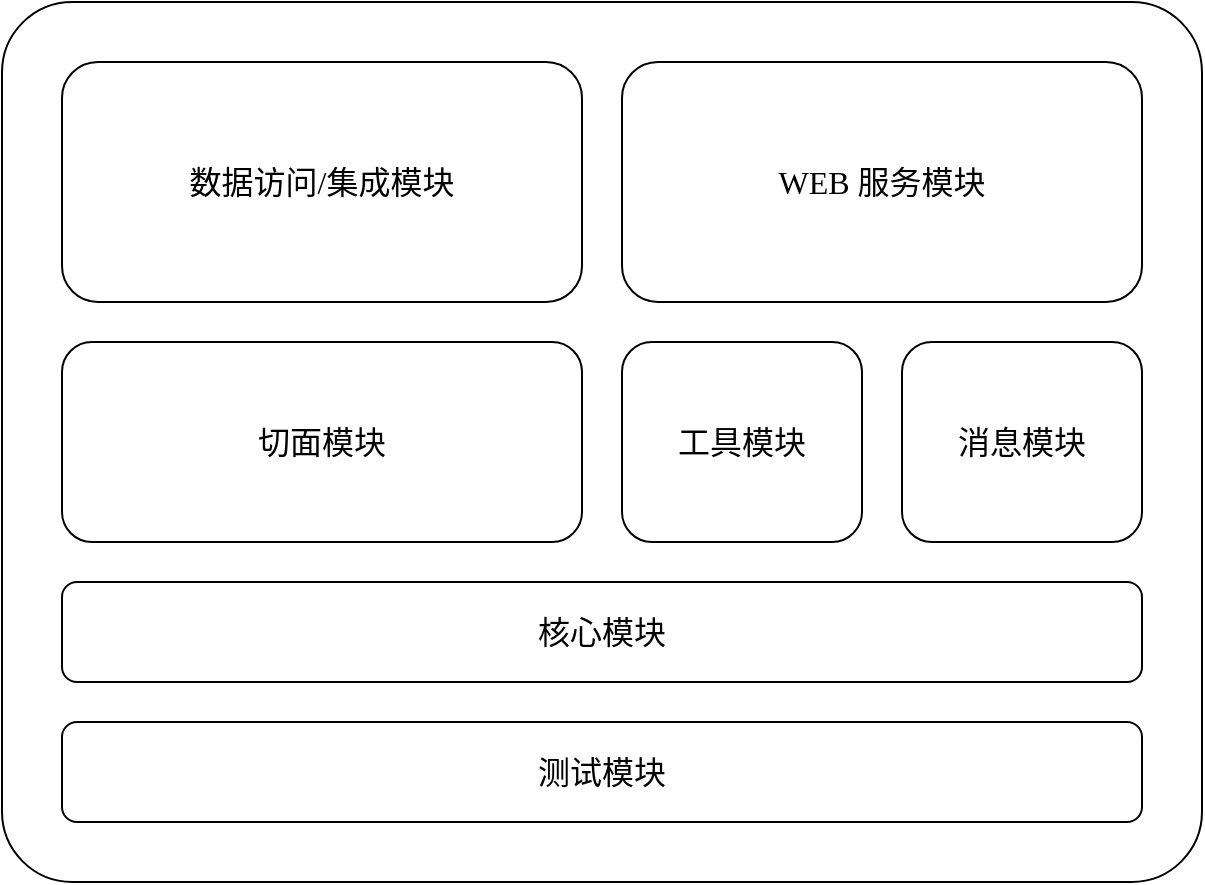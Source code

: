 <mxfile scale="3" border="0">
    <diagram id="FNlCPJacId-yfFkSHzyv" name="Page-1">
        <mxGraphModel dx="906" dy="682" grid="1" gridSize="10" guides="1" tooltips="1" connect="1" arrows="1" fold="1" page="1" pageScale="1" pageWidth="827" pageHeight="1169" math="0" shadow="0">
            <root>
                <mxCell id="0"/>
                <mxCell id="1" parent="0"/>
                <mxCell id="15" value="" style="rounded=1;whiteSpace=wrap;html=1;fontFamily=Songti SC;fontSize=16;shadow=0;glass=0;arcSize=8;imageHeight=24;" parent="1" vertex="1">
                    <mxGeometry x="20" y="80" width="600" height="440" as="geometry"/>
                </mxCell>
                <mxCell id="2" value="核心模块" style="rounded=1;whiteSpace=wrap;html=1;fontFamily=Songti SC;fontSize=16;" parent="1" vertex="1">
                    <mxGeometry x="50" y="370" width="540" height="50" as="geometry"/>
                </mxCell>
                <mxCell id="3" value="切面模块" style="rounded=1;whiteSpace=wrap;html=1;fontFamily=Songti SC;fontSize=16;" parent="1" vertex="1">
                    <mxGeometry x="50" y="250" width="260" height="100" as="geometry"/>
                </mxCell>
                <mxCell id="4" value="消息模块" style="rounded=1;whiteSpace=wrap;html=1;fontFamily=Songti SC;fontSize=16;" parent="1" vertex="1">
                    <mxGeometry x="470" y="250" width="120" height="100" as="geometry"/>
                </mxCell>
                <mxCell id="8" value="工具模块" style="rounded=1;whiteSpace=wrap;html=1;fontFamily=Songti SC;fontSize=16;" parent="1" vertex="1">
                    <mxGeometry x="330" y="250" width="120" height="100" as="geometry"/>
                </mxCell>
                <mxCell id="10" value="测试模块" style="rounded=1;whiteSpace=wrap;html=1;fontFamily=Songti SC;fontSize=16;" parent="1" vertex="1">
                    <mxGeometry x="50" y="440" width="540" height="50" as="geometry"/>
                </mxCell>
                <mxCell id="12" value="数据访问/集成模块" style="rounded=1;whiteSpace=wrap;html=1;fontFamily=Songti SC;fontSize=16;" parent="1" vertex="1">
                    <mxGeometry x="50" y="110" width="260" height="120" as="geometry"/>
                </mxCell>
                <mxCell id="13" value="WEB 服务模块" style="rounded=1;whiteSpace=wrap;html=1;fontFamily=Songti SC;fontSize=16;" parent="1" vertex="1">
                    <mxGeometry x="330" y="110" width="260" height="120" as="geometry"/>
                </mxCell>
            </root>
        </mxGraphModel>
    </diagram>
</mxfile>